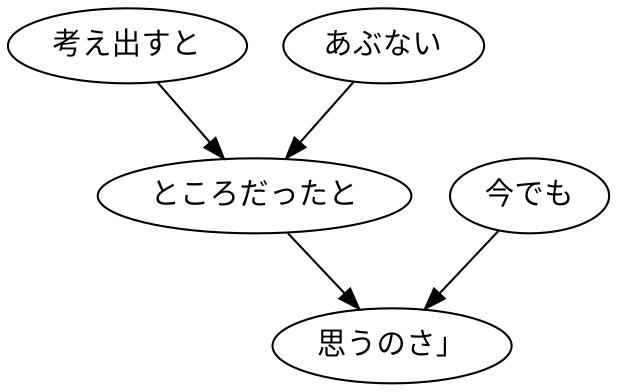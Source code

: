 digraph graph1243 {
	node0 [label="考え出すと"];
	node1 [label="あぶない"];
	node2 [label="ところだったと"];
	node3 [label="今でも"];
	node4 [label="思うのさ」"];
	node0 -> node2;
	node1 -> node2;
	node2 -> node4;
	node3 -> node4;
}
